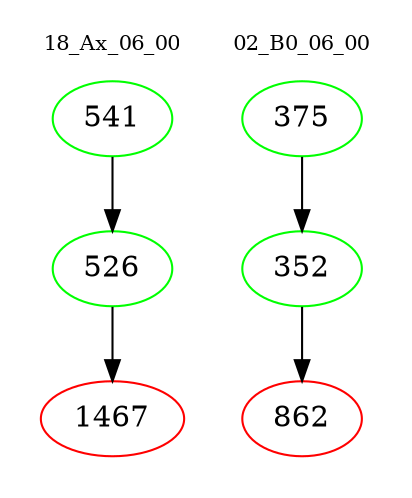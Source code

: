 digraph{
subgraph cluster_0 {
color = white
label = "18_Ax_06_00";
fontsize=10;
T0_541 [label="541", color="green"]
T0_541 -> T0_526 [color="black"]
T0_526 [label="526", color="green"]
T0_526 -> T0_1467 [color="black"]
T0_1467 [label="1467", color="red"]
}
subgraph cluster_1 {
color = white
label = "02_B0_06_00";
fontsize=10;
T1_375 [label="375", color="green"]
T1_375 -> T1_352 [color="black"]
T1_352 [label="352", color="green"]
T1_352 -> T1_862 [color="black"]
T1_862 [label="862", color="red"]
}
}
